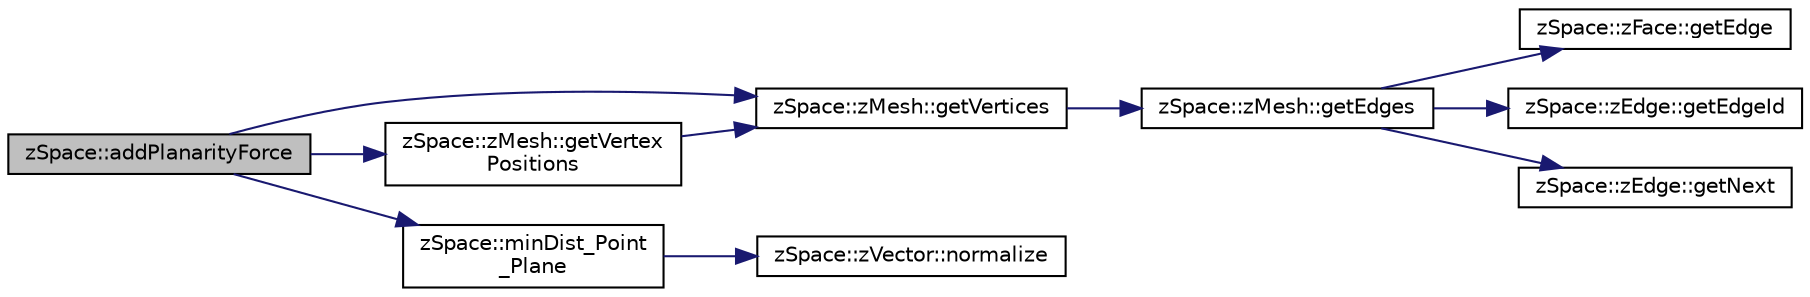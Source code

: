 digraph "zSpace::addPlanarityForce"
{
 // LATEX_PDF_SIZE
  edge [fontname="Helvetica",fontsize="10",labelfontname="Helvetica",labelfontsize="10"];
  node [fontname="Helvetica",fontsize="10",shape=record];
  rankdir="LR";
  Node4 [label="zSpace::addPlanarityForce",height=0.2,width=0.4,color="black", fillcolor="grey75", style="filled", fontcolor="black",tooltip="This method adds the planarity force to all the particles in the input container based on the face vo..."];
  Node4 -> Node5 [color="midnightblue",fontsize="10",style="solid",fontname="Helvetica"];
  Node5 [label="zSpace::zMesh::getVertices",height=0.2,width=0.4,color="black", fillcolor="white", style="filled",URL="$classz_space_1_1z_mesh.html#aa3010b8075e42f14efd4c3605085093b",tooltip="This method gets the vertices attached to input zEdge or zFace."];
  Node5 -> Node6 [color="midnightblue",fontsize="10",style="solid",fontname="Helvetica"];
  Node6 [label="zSpace::zMesh::getEdges",height=0.2,width=0.4,color="black", fillcolor="white", style="filled",URL="$classz_space_1_1z_mesh.html#aa705d823873a948a1b62723f24a921b2",tooltip="This method gets the edges of a zFace."];
  Node6 -> Node7 [color="midnightblue",fontsize="10",style="solid",fontname="Helvetica"];
  Node7 [label="zSpace::zFace::getEdge",height=0.2,width=0.4,color="black", fillcolor="white", style="filled",URL="$classz_space_1_1z_face.html#a69a14a515b179226aad1cbc3d7663163",tooltip="This method returns the associated edge of current zFace."];
  Node6 -> Node8 [color="midnightblue",fontsize="10",style="solid",fontname="Helvetica"];
  Node8 [label="zSpace::zEdge::getEdgeId",height=0.2,width=0.4,color="black", fillcolor="white", style="filled",URL="$classz_space_1_1z_edge.html#acd6947ccba055fa6c31d6d386fe68e12",tooltip="This method returns the edgeId of current zEdge."];
  Node6 -> Node9 [color="midnightblue",fontsize="10",style="solid",fontname="Helvetica"];
  Node9 [label="zSpace::zEdge::getNext",height=0.2,width=0.4,color="black", fillcolor="white", style="filled",URL="$classz_space_1_1z_edge.html#a3bce594c06fc4450ce8af3c0b98e2ae3",tooltip="This method returns the next edge of current zEdge."];
  Node4 -> Node10 [color="midnightblue",fontsize="10",style="solid",fontname="Helvetica"];
  Node10 [label="zSpace::zMesh::getVertex\lPositions",height=0.2,width=0.4,color="black", fillcolor="white", style="filled",URL="$classz_space_1_1z_mesh.html#acb04a75607dbcc07efd4709ecd1cb2db",tooltip="This method gets the vertex positions attached to input zEdge or zFace."];
  Node10 -> Node5 [color="midnightblue",fontsize="10",style="solid",fontname="Helvetica"];
  Node4 -> Node11 [color="midnightblue",fontsize="10",style="solid",fontname="Helvetica"];
  Node11 [label="zSpace::minDist_Point\l_Plane",height=0.2,width=0.4,color="black", fillcolor="white", style="filled",URL="$group__z_vector_matrix_utilities.html#ga886bac496fea1d362bff79c577e6c593",tooltip="This method computes the minimum distance between a point and a plane."];
  Node11 -> Node12 [color="midnightblue",fontsize="10",style="solid",fontname="Helvetica"];
  Node12 [label="zSpace::zVector::normalize",height=0.2,width=0.4,color="black", fillcolor="white", style="filled",URL="$classz_space_1_1z_vector.html#a27d075d5055bb92ddfe63fae4010339b",tooltip="This method normalizes the vector to unit length."];
}
